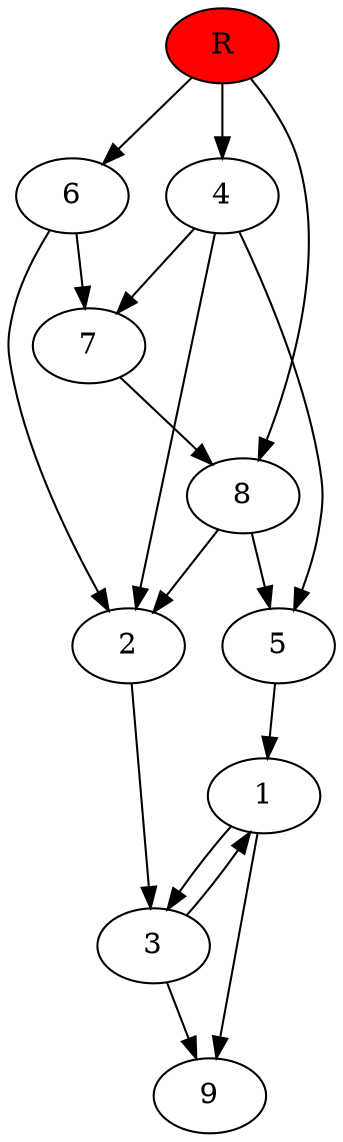 digraph prb8325 {
	1
	2
	3
	4
	5
	6
	7
	8
	R [fillcolor="#ff0000" style=filled]
	1 -> 3
	1 -> 9
	2 -> 3
	3 -> 1
	3 -> 9
	4 -> 2
	4 -> 5
	4 -> 7
	5 -> 1
	6 -> 2
	6 -> 7
	7 -> 8
	8 -> 2
	8 -> 5
	R -> 4
	R -> 6
	R -> 8
}
